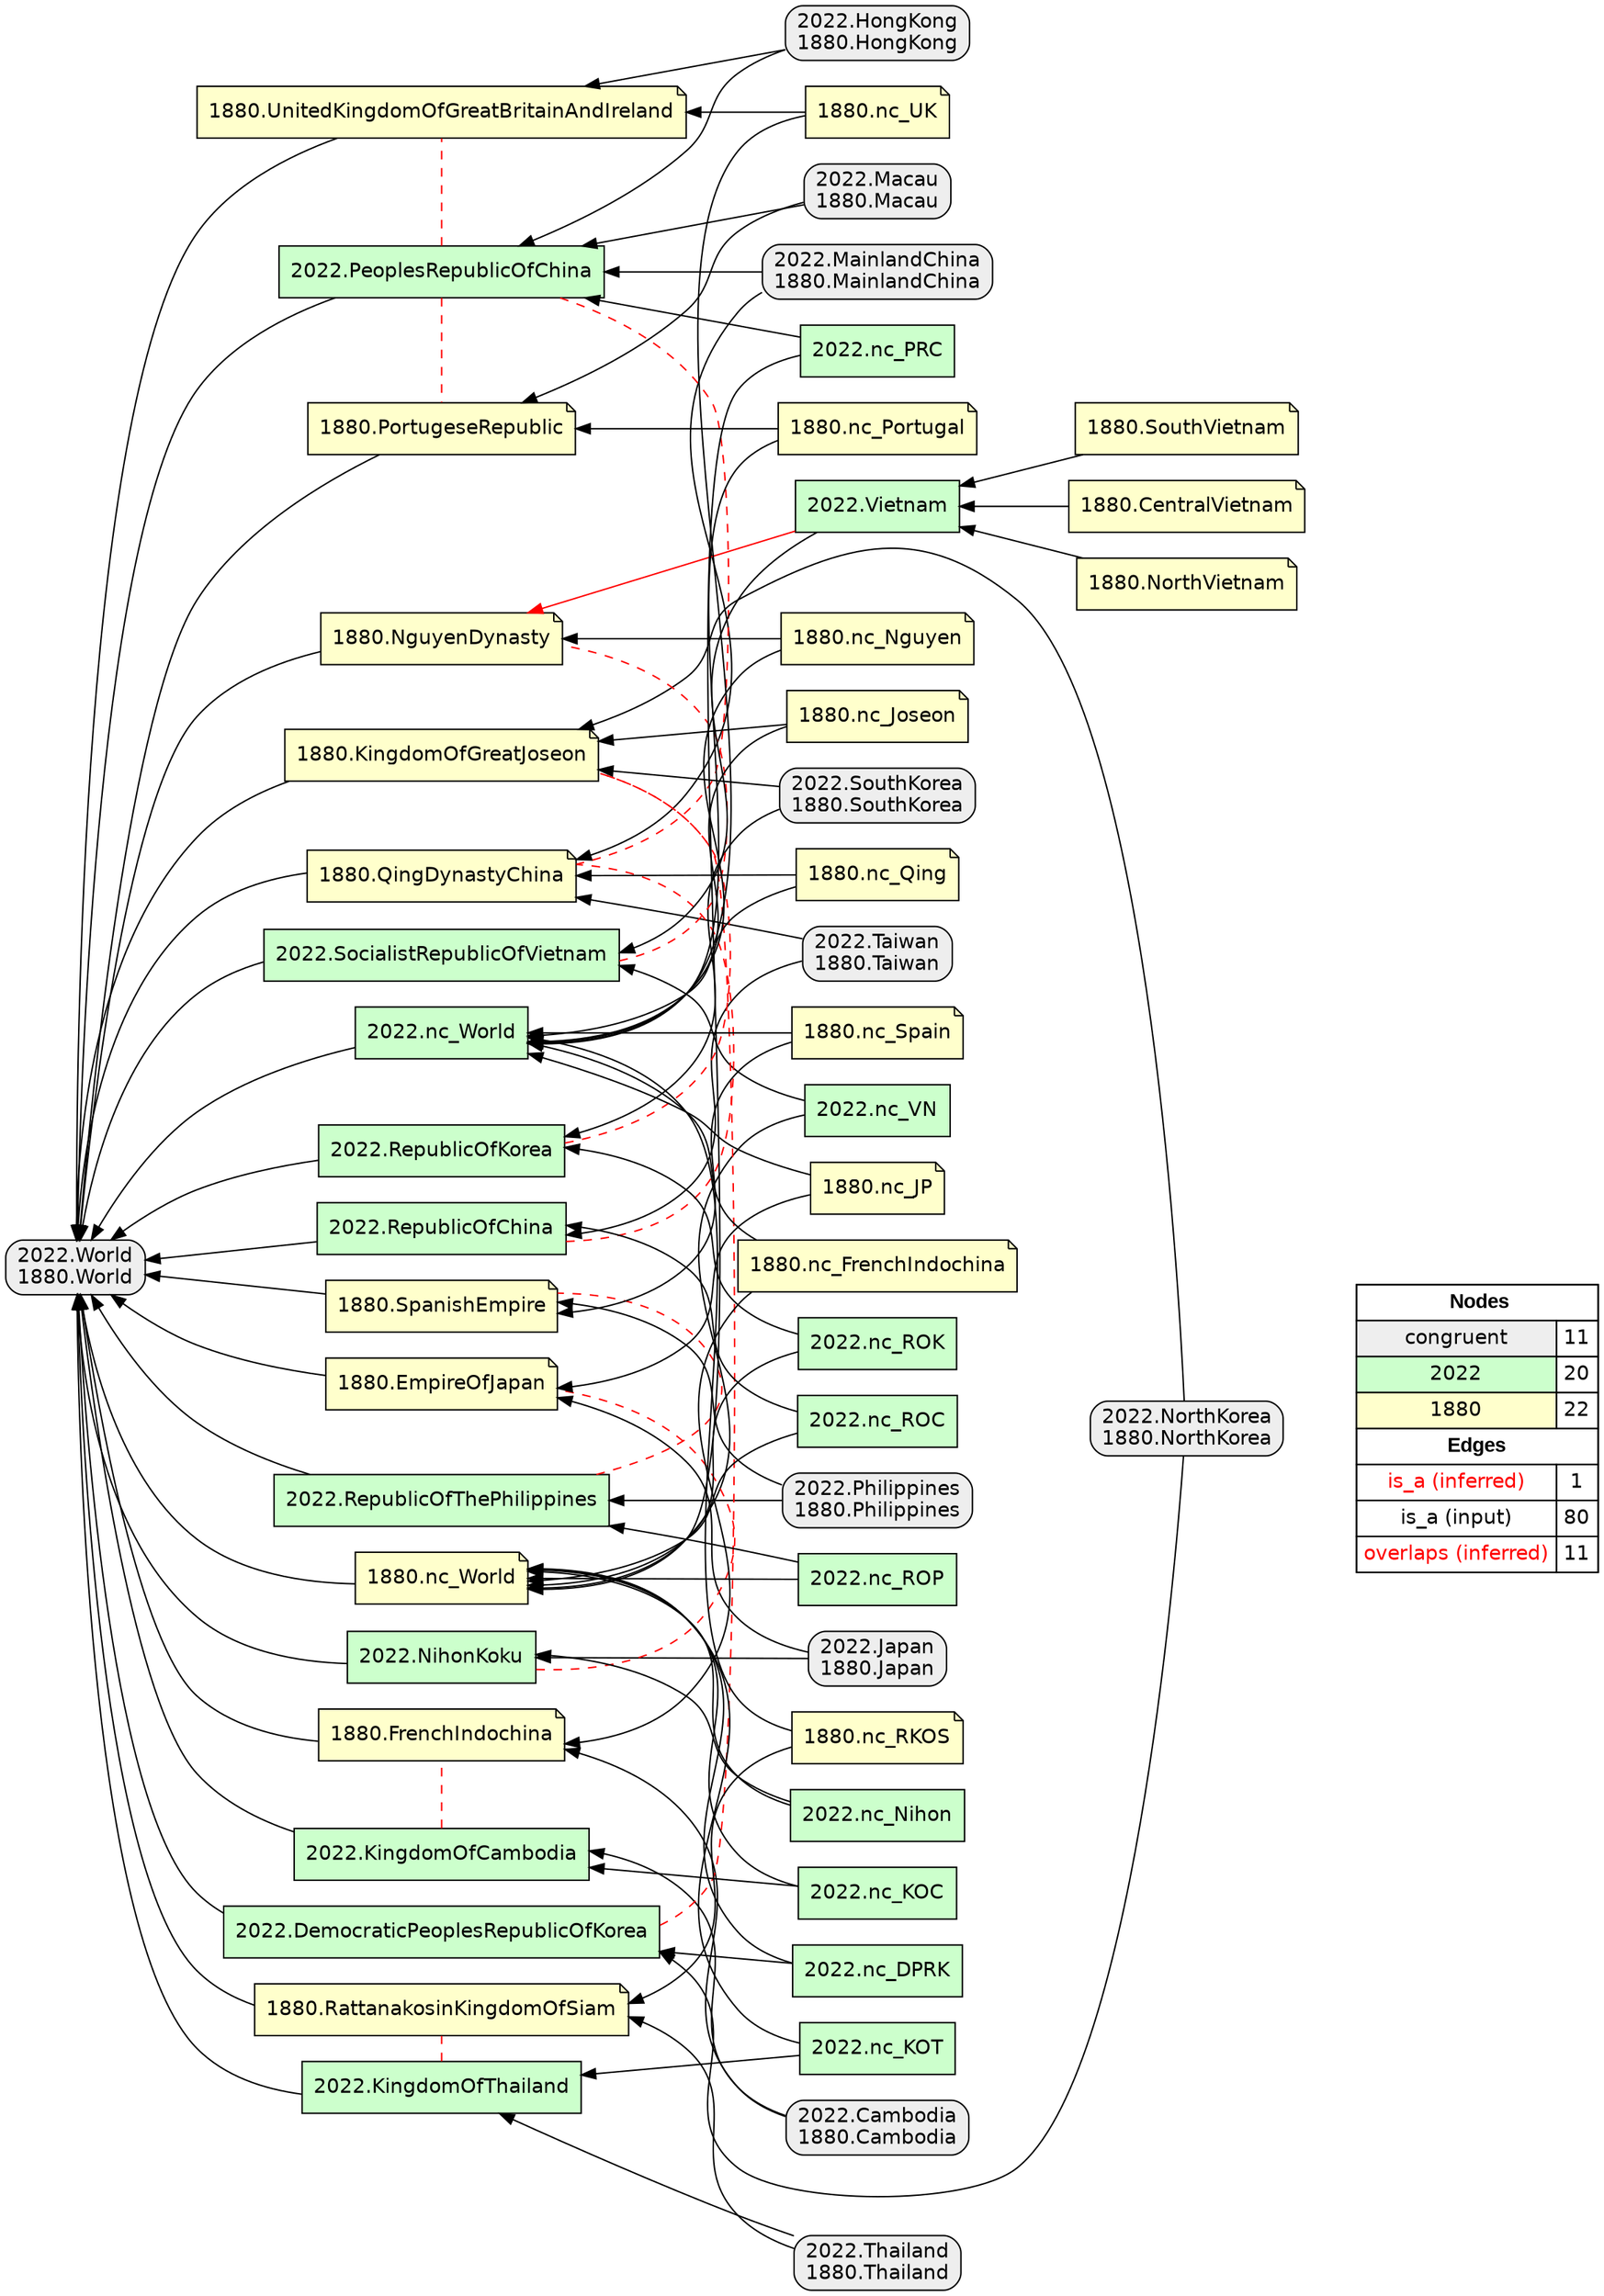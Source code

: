 digraph{
rankdir=RL
node[shape=box style="filled,rounded" fillcolor="#EEEEEE" fontname="helvetica"] 
"2022.NorthKorea\n1880.NorthKorea"
"2022.World\n1880.World"
"2022.MainlandChina\n1880.MainlandChina"
"2022.Thailand\n1880.Thailand"
"2022.Japan\n1880.Japan"
"2022.Cambodia\n1880.Cambodia"
"2022.HongKong\n1880.HongKong"
"2022.SouthKorea\n1880.SouthKorea"
"2022.Philippines\n1880.Philippines"
"2022.Macau\n1880.Macau"
"2022.Taiwan\n1880.Taiwan"
node[shape=box style=filled fillcolor="#CCFFCC" fontname="helvetica"] 
"2022.nc_VN"
"2022.SocialistRepublicOfVietnam"
"2022.RepublicOfKorea"
"2022.DemocraticPeoplesRepublicOfKorea"
"2022.nc_World"
"2022.PeoplesRepublicOfChina"
"2022.RepublicOfChina"
"2022.NihonKoku"
"2022.RepublicOfThePhilippines"
"2022.nc_Nihon"
"2022.Vietnam"
"2022.nc_DPRK"
"2022.KingdomOfThailand"
"2022.nc_ROK"
"2022.nc_PRC"
"2022.nc_KOC"
"2022.nc_ROC"
"2022.nc_KOT"
"2022.nc_ROP"
"2022.KingdomOfCambodia"
node[shape=note style=filled fillcolor="#FFFFCC" fontname="helvetica"] 
"1880.nc_Spain"
"1880.FrenchIndochina"
"1880.nc_Portugal"
"1880.SouthVietnam"
"1880.nc_Joseon"
"1880.SpanishEmpire"
"1880.CentralVietnam"
"1880.NguyenDynasty"
"1880.KingdomOfGreatJoseon"
"1880.nc_FrenchIndochina"
"1880.nc_Qing"
"1880.EmpireOfJapan"
"1880.nc_UK"
"1880.nc_RKOS"
"1880.QingDynastyChina"
"1880.NorthVietnam"
"1880.UnitedKingdomOfGreatBritainAndIreland"
"1880.nc_World"
"1880.PortugeseRepublic"
"1880.nc_JP"
"1880.RattanakosinKingdomOfSiam"
"1880.nc_Nguyen"
edge[arrowhead=normal style=solid color="#FF0000" constraint=true penwidth=1]
"2022.Vietnam" -> "1880.NguyenDynasty"
edge[arrowhead=normal style=solid color="#000000" constraint=true penwidth=1]
"1880.nc_Joseon" -> "2022.nc_World"
"2022.Philippines\n1880.Philippines" -> "1880.SpanishEmpire"
"2022.nc_ROC" -> "2022.RepublicOfChina"
"2022.nc_DPRK" -> "2022.DemocraticPeoplesRepublicOfKorea"
"2022.nc_VN" -> "2022.SocialistRepublicOfVietnam"
"2022.MainlandChina\n1880.MainlandChina" -> "2022.PeoplesRepublicOfChina"
"1880.nc_Spain" -> "2022.nc_World"
"2022.RepublicOfKorea" -> "2022.World\n1880.World"
"1880.nc_UK" -> "1880.UnitedKingdomOfGreatBritainAndIreland"
"2022.nc_ROK" -> "2022.RepublicOfKorea"
"2022.HongKong\n1880.HongKong" -> "1880.UnitedKingdomOfGreatBritainAndIreland"
"2022.NihonKoku" -> "2022.World\n1880.World"
"1880.QingDynastyChina" -> "2022.World\n1880.World"
"1880.nc_Nguyen" -> "1880.NguyenDynasty"
"1880.nc_World" -> "2022.World\n1880.World"
"1880.PortugeseRepublic" -> "2022.World\n1880.World"
"2022.nc_Nihon" -> "2022.NihonKoku"
"1880.RattanakosinKingdomOfSiam" -> "2022.World\n1880.World"
"1880.KingdomOfGreatJoseon" -> "2022.World\n1880.World"
"2022.Cambodia\n1880.Cambodia" -> "2022.KingdomOfCambodia"
"1880.nc_Joseon" -> "1880.KingdomOfGreatJoseon"
"2022.SouthKorea\n1880.SouthKorea" -> "2022.RepublicOfKorea"
"2022.nc_KOT" -> "2022.KingdomOfThailand"
"1880.nc_Portugal" -> "2022.nc_World"
"1880.SpanishEmpire" -> "2022.World\n1880.World"
"1880.UnitedKingdomOfGreatBritainAndIreland" -> "2022.World\n1880.World"
"2022.nc_KOC" -> "1880.nc_World"
"2022.Japan\n1880.Japan" -> "2022.NihonKoku"
"2022.nc_DPRK" -> "1880.nc_World"
"1880.nc_FrenchIndochina" -> "2022.nc_World"
"1880.CentralVietnam" -> "2022.Vietnam"
"2022.Macau\n1880.Macau" -> "1880.PortugeseRepublic"
"2022.Philippines\n1880.Philippines" -> "2022.RepublicOfThePhilippines"
"1880.nc_UK" -> "2022.nc_World"
"2022.Thailand\n1880.Thailand" -> "2022.KingdomOfThailand"
"2022.nc_ROP" -> "1880.nc_World"
"2022.nc_World" -> "2022.World\n1880.World"
"2022.Taiwan\n1880.Taiwan" -> "2022.RepublicOfChina"
"1880.NguyenDynasty" -> "2022.World\n1880.World"
"1880.nc_FrenchIndochina" -> "1880.FrenchIndochina"
"1880.NorthVietnam" -> "2022.Vietnam"
"1880.FrenchIndochina" -> "2022.World\n1880.World"
"2022.nc_ROC" -> "1880.nc_World"
"2022.PeoplesRepublicOfChina" -> "2022.World\n1880.World"
"2022.nc_PRC" -> "1880.nc_World"
"2022.nc_VN" -> "1880.nc_World"
"2022.nc_ROP" -> "2022.RepublicOfThePhilippines"
"2022.SocialistRepublicOfVietnam" -> "2022.World\n1880.World"
"2022.MainlandChina\n1880.MainlandChina" -> "1880.QingDynastyChina"
"1880.SouthVietnam" -> "2022.Vietnam"
"1880.nc_Qing" -> "2022.nc_World"
"1880.nc_Portugal" -> "1880.PortugeseRepublic"
"2022.Vietnam" -> "2022.SocialistRepublicOfVietnam"
"2022.RepublicOfChina" -> "2022.World\n1880.World"
"1880.EmpireOfJapan" -> "2022.World\n1880.World"
"2022.SouthKorea\n1880.SouthKorea" -> "1880.KingdomOfGreatJoseon"
"1880.nc_Nguyen" -> "2022.nc_World"
"2022.nc_KOT" -> "1880.nc_World"
"2022.NorthKorea\n1880.NorthKorea" -> "2022.DemocraticPeoplesRepublicOfKorea"
"2022.nc_ROK" -> "1880.nc_World"
"1880.nc_Spain" -> "1880.SpanishEmpire"
"2022.nc_Nihon" -> "1880.nc_World"
"2022.Cambodia\n1880.Cambodia" -> "1880.FrenchIndochina"
"2022.Japan\n1880.Japan" -> "1880.EmpireOfJapan"
"1880.nc_Qing" -> "1880.QingDynastyChina"
"2022.Thailand\n1880.Thailand" -> "1880.RattanakosinKingdomOfSiam"
"1880.nc_JP" -> "1880.EmpireOfJapan"
"2022.KingdomOfThailand" -> "2022.World\n1880.World"
"2022.KingdomOfCambodia" -> "2022.World\n1880.World"
"2022.NorthKorea\n1880.NorthKorea" -> "1880.KingdomOfGreatJoseon"
"2022.Taiwan\n1880.Taiwan" -> "1880.QingDynastyChina"
"1880.nc_JP" -> "2022.nc_World"
"2022.nc_KOC" -> "2022.KingdomOfCambodia"
"2022.Macau\n1880.Macau" -> "2022.PeoplesRepublicOfChina"
"2022.DemocraticPeoplesRepublicOfKorea" -> "2022.World\n1880.World"
"1880.nc_RKOS" -> "1880.RattanakosinKingdomOfSiam"
"2022.RepublicOfThePhilippines" -> "2022.World\n1880.World"
"2022.HongKong\n1880.HongKong" -> "2022.PeoplesRepublicOfChina"
"2022.nc_PRC" -> "2022.PeoplesRepublicOfChina"
"1880.nc_RKOS" -> "2022.nc_World"
edge[arrowhead=normal style=dotted color="#000000" constraint=true penwidth=1]
edge[arrowhead=none style=dashed color="#FF0000" constraint=false penwidth=1]
"2022.RepublicOfThePhilippines" -> "1880.SpanishEmpire"
"2022.RepublicOfKorea" -> "1880.KingdomOfGreatJoseon"
"2022.PeoplesRepublicOfChina" -> "1880.UnitedKingdomOfGreatBritainAndIreland"
"2022.KingdomOfCambodia" -> "1880.FrenchIndochina"
"2022.KingdomOfThailand" -> "1880.RattanakosinKingdomOfSiam"
"2022.PeoplesRepublicOfChina" -> "1880.PortugeseRepublic"
"2022.DemocraticPeoplesRepublicOfKorea" -> "1880.KingdomOfGreatJoseon"
"2022.PeoplesRepublicOfChina" -> "1880.QingDynastyChina"
"2022.SocialistRepublicOfVietnam" -> "1880.NguyenDynasty"
"2022.RepublicOfChina" -> "1880.QingDynastyChina"
"2022.NihonKoku" -> "1880.EmpireOfJapan"
node[shape=box] 
{rank=source Legend [fillcolor= white margin=0 label=< 
 <TABLE BORDER="0" CELLBORDER="1" CELLSPACING="0" CELLPADDING="4"> 
<TR> <TD COLSPAN="2"><font face="Arial Black"> Nodes</font></TD> </TR> 
<TR> 
 <TD bgcolor="#EEEEEE" fontname="helvetica">congruent</TD> 
 <TD>11</TD> 
 </TR> 
<TR> 
 <TD bgcolor="#CCFFCC" fontname="helvetica">2022</TD> 
 <TD>20</TD> 
 </TR> 
<TR> 
 <TD bgcolor="#FFFFCC" fontname="helvetica">1880</TD> 
 <TD>22</TD> 
 </TR> 
<TR> <TD COLSPAN="2"><font face = "Arial Black"> Edges </font></TD> </TR> 
<TR> 
 <TD><font color ="#FF0000">is_a (inferred)</font></TD><TD>1</TD>
</TR>
<TR> 
 <TD><font color ="#000000">is_a (input)</font></TD><TD>80</TD>
</TR>
<TR> 
 <TD><font color ="#FF0000">overlaps (inferred)</font></TD><TD>11</TD>
</TR>
</TABLE> 
 >] } 
}